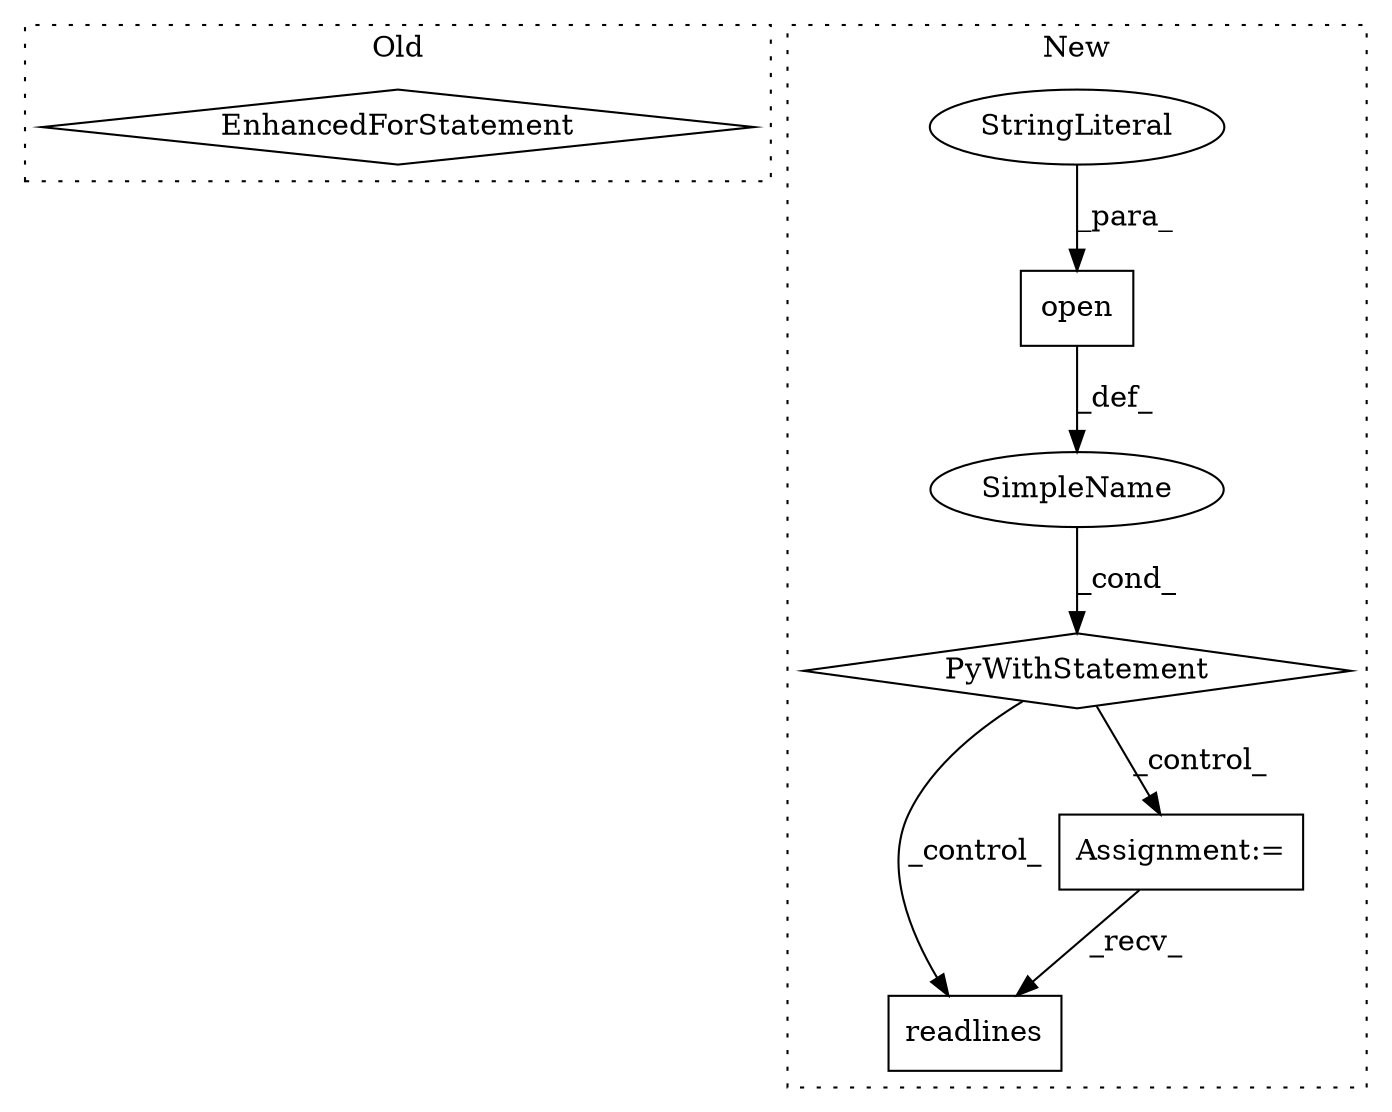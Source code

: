 digraph G {
subgraph cluster0 {
1 [label="EnhancedForStatement" a="70" s="459,536" l="61,2" shape="diamond"];
label = "Old";
style="dotted";
}
subgraph cluster1 {
2 [label="readlines" a="32" s="1271" l="11" shape="box"];
3 [label="Assignment:=" a="7" s="1238" l="2" shape="box"];
4 [label="SimpleName" a="42" s="" l="" shape="ellipse"];
5 [label="PyWithStatement" a="104" s="1185,1215" l="10,2" shape="diamond"];
6 [label="open" a="32" s="1195,1214" l="5,1" shape="box"];
7 [label="StringLiteral" a="45" s="1210" l="4" shape="ellipse"];
label = "New";
style="dotted";
}
3 -> 2 [label="_recv_"];
4 -> 5 [label="_cond_"];
5 -> 2 [label="_control_"];
5 -> 3 [label="_control_"];
6 -> 4 [label="_def_"];
7 -> 6 [label="_para_"];
}